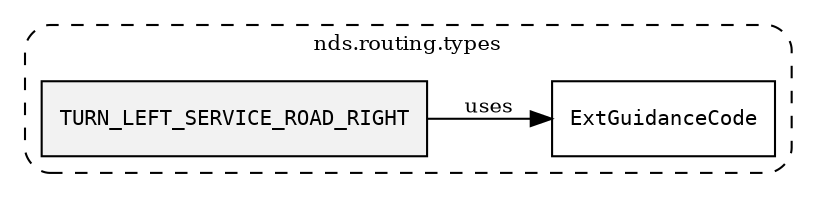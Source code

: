 /**
 * This dot file creates symbol collaboration diagram for TURN_LEFT_SERVICE_ROAD_RIGHT.
 */
digraph ZSERIO
{
    node [shape=box, fontsize=10];
    rankdir="LR";
    fontsize=10;
    tooltip="TURN_LEFT_SERVICE_ROAD_RIGHT collaboration diagram";

    subgraph "cluster_nds.routing.types"
    {
        style="dashed, rounded";
        label="nds.routing.types";
        tooltip="Package nds.routing.types";
        href="../../../content/packages/nds.routing.types.html#Package-nds-routing-types";
        target="_parent";

        "TURN_LEFT_SERVICE_ROAD_RIGHT" [style="filled", fillcolor="#0000000D", target="_parent", label=<<font face="monospace"><table align="center" border="0" cellspacing="0" cellpadding="0"><tr><td href="../../../content/packages/nds.routing.types.html#Constant-TURN_LEFT_SERVICE_ROAD_RIGHT" title="Constant defined in nds.routing.types">TURN_LEFT_SERVICE_ROAD_RIGHT</td></tr></table></font>>];
        "ExtGuidanceCode" [target="_parent", label=<<font face="monospace"><table align="center" border="0" cellspacing="0" cellpadding="0"><tr><td href="../../../content/packages/nds.routing.types.html#Subtype-ExtGuidanceCode" title="Subtype defined in nds.routing.types">ExtGuidanceCode</td></tr></table></font>>];
    }

    "TURN_LEFT_SERVICE_ROAD_RIGHT" -> "ExtGuidanceCode" [label="uses", fontsize=10];
}
